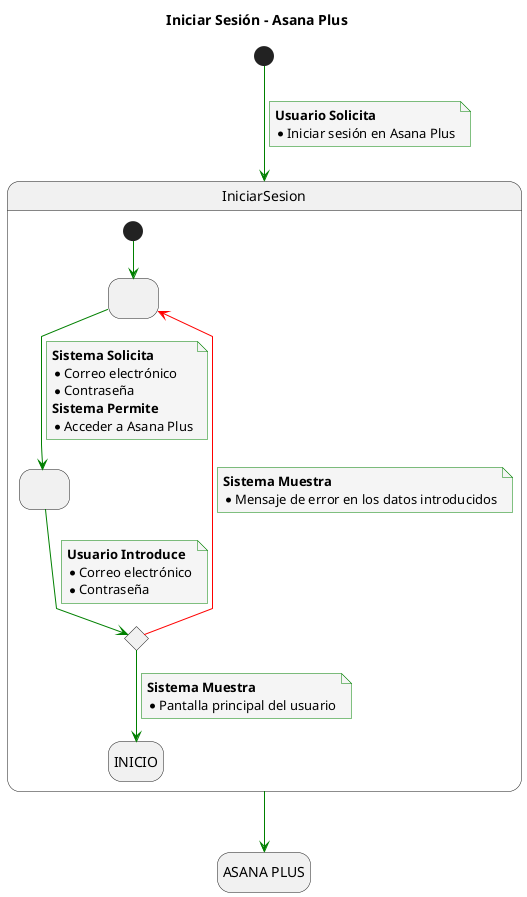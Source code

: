@startuml

title Iniciar Sesión - Asana Plus

skinparam {
    NoteBackgroundColor #whiteSmoke
    ArrowColor #green
    NoteBorderColor #green
    linetype polyline
}

hide empty description

state endState as "ASANA PLUS"

[*] --> IniciarSesion
note on link
    <b>Usuario Solicita</b>
    * Iniciar sesión en Asana Plus
end note

IniciarSesion --> endState

state IniciarSesion {
    state Paso1 as " "
    state Paso2 as " "
    state Validacion <<choice>>

    [*] --> Paso1

    Paso1 --> Paso2
    note on link
        <b>Sistema Solicita</b>
        * Correo electrónico
        * Contraseña
        <b>Sistema Permite</b>
        * Acceder a Asana Plus
    end note

    Paso2 --> Validacion
    note on link
        <b>Usuario Introduce</b>
        * Correo electrónico
        * Contraseña
    end note

    Validacion --> INICIO
    note on link
        <b>Sistema Muestra</b>
        * Pantalla principal del usuario
    end note

    Validacion -[#red]-> Paso1
    note on link
        <b>Sistema Muestra</b>
        * Mensaje de error en los datos introducidos
    end note
}

@enduml
